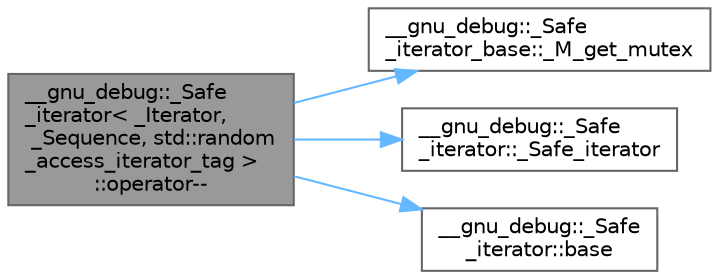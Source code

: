 digraph "__gnu_debug::_Safe_iterator&lt; _Iterator, _Sequence, std::random_access_iterator_tag &gt;::operator--"
{
 // LATEX_PDF_SIZE
  bgcolor="transparent";
  edge [fontname=Helvetica,fontsize=10,labelfontname=Helvetica,labelfontsize=10];
  node [fontname=Helvetica,fontsize=10,shape=box,height=0.2,width=0.4];
  rankdir="LR";
  Node1 [id="Node000001",label="__gnu_debug::_Safe\l_iterator\< _Iterator,\l _Sequence, std::random\l_access_iterator_tag \>\l::operator--",height=0.2,width=0.4,color="gray40", fillcolor="grey60", style="filled", fontcolor="black",tooltip="Iterator postdecrement."];
  Node1 -> Node2 [id="edge1_Node000001_Node000002",color="steelblue1",style="solid",tooltip=" "];
  Node2 [id="Node000002",label="__gnu_debug::_Safe\l_iterator_base::_M_get_mutex",height=0.2,width=0.4,color="grey40", fillcolor="white", style="filled",URL="$class____gnu__debug_1_1___safe__iterator__base.html#a394cc3f97fe4fb1c7d4378faa0b02877",tooltip=" "];
  Node1 -> Node3 [id="edge2_Node000001_Node000003",color="steelblue1",style="solid",tooltip=" "];
  Node3 [id="Node000003",label="__gnu_debug::_Safe\l_iterator::_Safe_iterator",height=0.2,width=0.4,color="grey40", fillcolor="white", style="filled",URL="$class____gnu__debug_1_1___safe__iterator.html#a9c152e7a0e9b12c9bf6d9db309fff72b",tooltip=" "];
  Node1 -> Node4 [id="edge3_Node000001_Node000004",color="steelblue1",style="solid",tooltip=" "];
  Node4 [id="Node000004",label="__gnu_debug::_Safe\l_iterator::base",height=0.2,width=0.4,color="grey40", fillcolor="white", style="filled",URL="$class____gnu__debug_1_1___safe__iterator.html#a8ab2bd3cab984cb85cd02f1d61ce9931",tooltip="Return the underlying iterator."];
}
